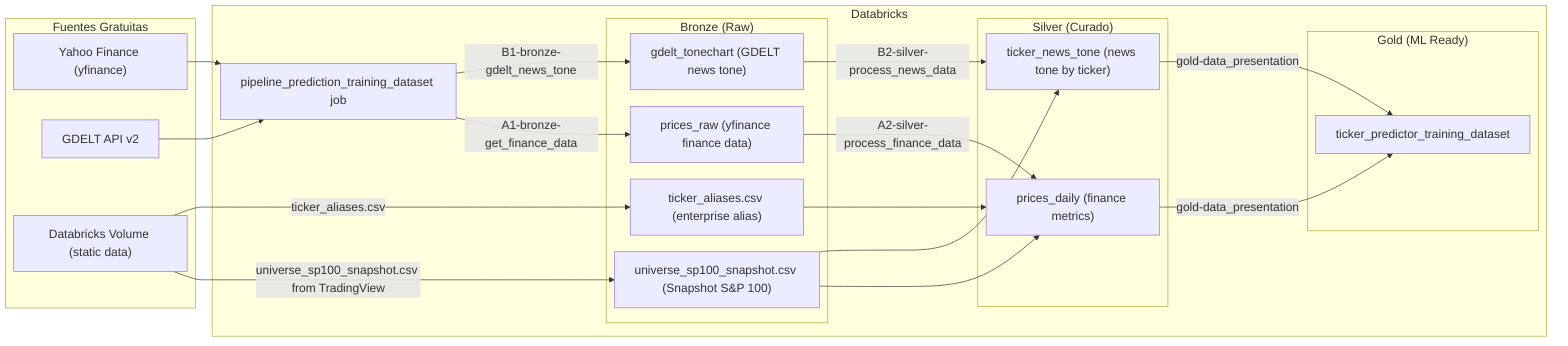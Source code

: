 %%{init: {'theme': 'default', 'themeVariables': { 'fontSize': '18px' }, 'flowchart': { 'nodeSpacing': 25, 'rankSpacing': 25 }}}%%
flowchart LR
  %% Arquitectura Medallion
  
  subgraph Sources["Fuentes Gratuitas"]
    YF["Yahoo Finance (yfinance)"]
    GDELT["GDELT API v2"]
    VD["Databricks Volume (static data)"]
  end

  subgraph Databricks["Databricks"]
    direction TB

    subgraph Bronze["Bronze (Raw)"]
      U["universe_sp100_snapshot.csv (Snapshot S&amp;P 100)"]
      TA["ticker_aliases.csv (enterprise alias)"]
      P["prices_raw (yfinance finance data)"]
      GT["gdelt_tonechart (GDELT news tone)"]
    end

    subgraph Silver["Silver (Curado)"]
      PD["prices_daily (finance metrics)"]
      TT["ticker_news_tone (news tone by ticker)"]
    end

    subgraph Gold["Gold (ML Ready)"]
      PTD["ticker_predictor_training_dataset"]
    end

    O["pipeline_prediction_training_dataset job"]
  end

  %% Data flow
  YF --> O
  VD --> |"universe_sp100_snapshot.csv from TradingView"| U
  VD --> |"ticker_aliases.csv"| TA
  GDELT --> O

  %% bronze (ingestion)

  O --> |"A1-bronze-get_finance_data"| P
  O --> |"B1-bronze-gdelt_news_tone"| GT

  %% bronze to silver 

  P --> |"A2-silver-process_finance_data"| PD
  GT --> |"B2-silver-process_news_data"| TT
  U --> PD
  U --> TT
  TA --> PD

  %% silver to gold
  PD --> |"gold-data_presentation"| PTD
  TT --> |"gold-data_presentation"| PTD